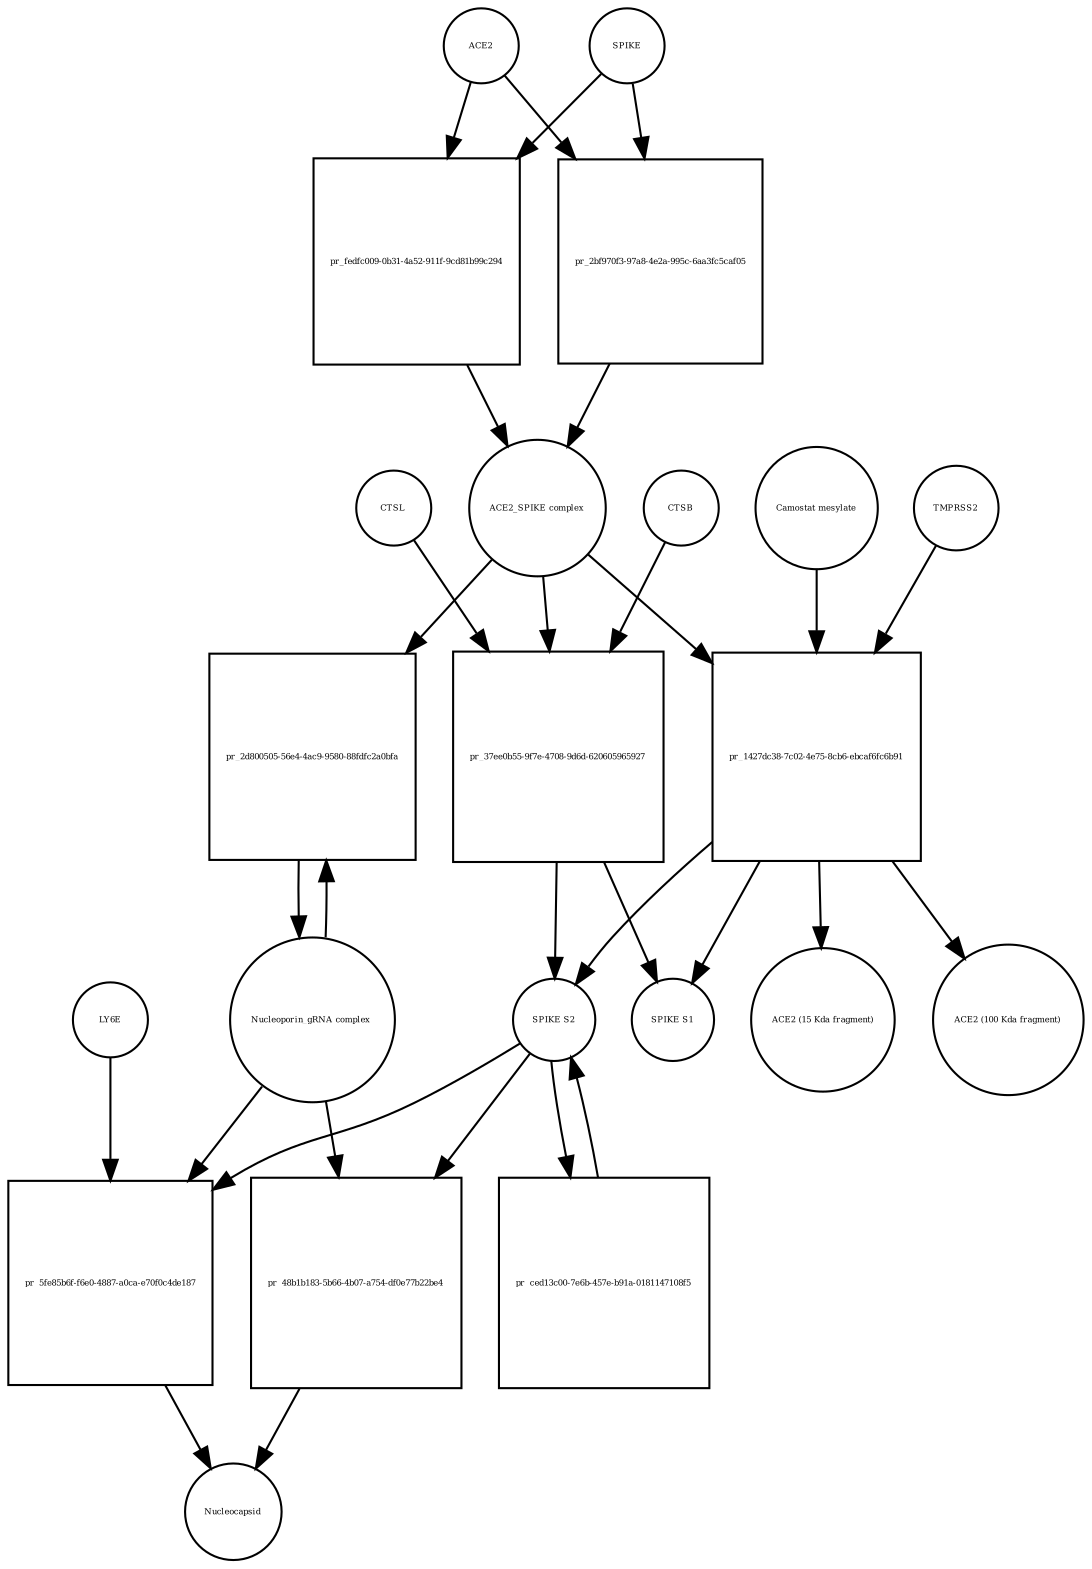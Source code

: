 strict digraph  {
ACE2 [annotation="", bipartite=0, cls=macromolecule, fontsize=4, label=ACE2, shape=circle];
"pr_fedfc009-0b31-4a52-911f-9cd81b99c294" [annotation="", bipartite=1, cls=process, fontsize=4, label="pr_fedfc009-0b31-4a52-911f-9cd81b99c294", shape=square];
"ACE2_SPIKE complex" [annotation="", bipartite=0, cls=complex, fontsize=4, label="ACE2_SPIKE complex", shape=circle];
SPIKE [annotation="", bipartite=0, cls="macromolecule multimer", fontsize=4, label=SPIKE, shape=circle];
"Nucleoporin_gRNA complex " [annotation="", bipartite=0, cls=complex, fontsize=4, label="Nucleoporin_gRNA complex ", shape=circle];
"pr_2d800505-56e4-4ac9-9580-88fdfc2a0bfa" [annotation="", bipartite=1, cls=process, fontsize=4, label="pr_2d800505-56e4-4ac9-9580-88fdfc2a0bfa", shape=square];
"pr_37ee0b55-9f7e-4708-9d6d-620605965927" [annotation="", bipartite=1, cls=process, fontsize=4, label="pr_37ee0b55-9f7e-4708-9d6d-620605965927", shape=square];
"SPIKE S2" [annotation="", bipartite=0, cls=macromolecule, fontsize=4, label="SPIKE S2", shape=circle];
CTSB [annotation="", bipartite=0, cls=macromolecule, fontsize=4, label=CTSB, shape=circle];
CTSL [annotation="", bipartite=0, cls=macromolecule, fontsize=4, label=CTSL, shape=circle];
"SPIKE S1" [annotation="", bipartite=0, cls=macromolecule, fontsize=4, label="SPIKE S1", shape=circle];
"pr_1427dc38-7c02-4e75-8cb6-ebcaf6fc6b91" [annotation="", bipartite=1, cls=process, fontsize=4, label="pr_1427dc38-7c02-4e75-8cb6-ebcaf6fc6b91", shape=square];
TMPRSS2 [annotation="", bipartite=0, cls=macromolecule, fontsize=4, label=TMPRSS2, shape=circle];
"Camostat mesylate" [annotation="urn_miriam_pubchem.compound_2536", bipartite=0, cls="simple chemical", fontsize=4, label="Camostat mesylate", shape=circle];
"ACE2 (15 Kda fragment)" [annotation="", bipartite=0, cls=macromolecule, fontsize=4, label="ACE2 (15 Kda fragment)", shape=circle];
"ACE2 (100 Kda fragment)" [annotation="", bipartite=0, cls=macromolecule, fontsize=4, label="ACE2 (100 Kda fragment)", shape=circle];
"pr_2bf970f3-97a8-4e2a-995c-6aa3fc5caf05" [annotation="", bipartite=1, cls=process, fontsize=4, label="pr_2bf970f3-97a8-4e2a-995c-6aa3fc5caf05", shape=square];
"pr_5fe85b6f-f6e0-4887-a0ca-e70f0c4de187" [annotation="", bipartite=1, cls=process, fontsize=4, label="pr_5fe85b6f-f6e0-4887-a0ca-e70f0c4de187", shape=square];
Nucleocapsid [annotation="", bipartite=0, cls=complex, fontsize=4, label=Nucleocapsid, shape=circle];
LY6E [annotation="", bipartite=0, cls=macromolecule, fontsize=4, label=LY6E, shape=circle];
"pr_ced13c00-7e6b-457e-b91a-0181147108f5" [annotation="", bipartite=1, cls=process, fontsize=4, label="pr_ced13c00-7e6b-457e-b91a-0181147108f5", shape=square];
"pr_48b1b183-5b66-4b07-a754-df0e77b22be4" [annotation="", bipartite=1, cls=process, fontsize=4, label="pr_48b1b183-5b66-4b07-a754-df0e77b22be4", shape=square];
ACE2 -> "pr_fedfc009-0b31-4a52-911f-9cd81b99c294"  [annotation="", interaction_type=consumption];
ACE2 -> "pr_2bf970f3-97a8-4e2a-995c-6aa3fc5caf05"  [annotation="", interaction_type=consumption];
"pr_fedfc009-0b31-4a52-911f-9cd81b99c294" -> "ACE2_SPIKE complex"  [annotation="", interaction_type=production];
"ACE2_SPIKE complex" -> "pr_2d800505-56e4-4ac9-9580-88fdfc2a0bfa"  [annotation="urn_miriam_pubmed_32142651|urn_miriam_pubmed_32094589", interaction_type=stimulation];
"ACE2_SPIKE complex" -> "pr_37ee0b55-9f7e-4708-9d6d-620605965927"  [annotation="", interaction_type=consumption];
"ACE2_SPIKE complex" -> "pr_1427dc38-7c02-4e75-8cb6-ebcaf6fc6b91"  [annotation="", interaction_type=consumption];
SPIKE -> "pr_fedfc009-0b31-4a52-911f-9cd81b99c294"  [annotation="", interaction_type=consumption];
SPIKE -> "pr_2bf970f3-97a8-4e2a-995c-6aa3fc5caf05"  [annotation="", interaction_type=consumption];
"Nucleoporin_gRNA complex " -> "pr_2d800505-56e4-4ac9-9580-88fdfc2a0bfa"  [annotation="", interaction_type=consumption];
"Nucleoporin_gRNA complex " -> "pr_5fe85b6f-f6e0-4887-a0ca-e70f0c4de187"  [annotation="", interaction_type=consumption];
"Nucleoporin_gRNA complex " -> "pr_48b1b183-5b66-4b07-a754-df0e77b22be4"  [annotation="", interaction_type=consumption];
"pr_2d800505-56e4-4ac9-9580-88fdfc2a0bfa" -> "Nucleoporin_gRNA complex "  [annotation="", interaction_type=production];
"pr_37ee0b55-9f7e-4708-9d6d-620605965927" -> "SPIKE S2"  [annotation="", interaction_type=production];
"pr_37ee0b55-9f7e-4708-9d6d-620605965927" -> "SPIKE S1"  [annotation="", interaction_type=production];
"SPIKE S2" -> "pr_5fe85b6f-f6e0-4887-a0ca-e70f0c4de187"  [annotation="urn_miriam_doi_10.1101%2F2020.03.05.979260|urn_miriam_doi_10.1101%2F2020.04.02.021469", interaction_type=stimulation];
"SPIKE S2" -> "pr_ced13c00-7e6b-457e-b91a-0181147108f5"  [annotation="", interaction_type=consumption];
"SPIKE S2" -> "pr_48b1b183-5b66-4b07-a754-df0e77b22be4"  [annotation="", interaction_type=stimulation];
CTSB -> "pr_37ee0b55-9f7e-4708-9d6d-620605965927"  [annotation=urn_miriam_pubmed_32142651, interaction_type=catalysis];
CTSL -> "pr_37ee0b55-9f7e-4708-9d6d-620605965927"  [annotation=urn_miriam_pubmed_32142651, interaction_type=catalysis];
"pr_1427dc38-7c02-4e75-8cb6-ebcaf6fc6b91" -> "SPIKE S2"  [annotation="", interaction_type=production];
"pr_1427dc38-7c02-4e75-8cb6-ebcaf6fc6b91" -> "SPIKE S1"  [annotation="", interaction_type=production];
"pr_1427dc38-7c02-4e75-8cb6-ebcaf6fc6b91" -> "ACE2 (15 Kda fragment)"  [annotation="", interaction_type=production];
"pr_1427dc38-7c02-4e75-8cb6-ebcaf6fc6b91" -> "ACE2 (100 Kda fragment)"  [annotation="", interaction_type=production];
TMPRSS2 -> "pr_1427dc38-7c02-4e75-8cb6-ebcaf6fc6b91"  [annotation="urn_miriam_pubmed_32142651|urn_miriam_pubmed_32094589|urn_miriam_pubmed_24227843", interaction_type=catalysis];
"Camostat mesylate" -> "pr_1427dc38-7c02-4e75-8cb6-ebcaf6fc6b91"  [annotation="urn_miriam_pubmed_32142651|urn_miriam_pubmed_32094589|urn_miriam_pubmed_24227843", interaction_type=inhibition];
"pr_2bf970f3-97a8-4e2a-995c-6aa3fc5caf05" -> "ACE2_SPIKE complex"  [annotation="", interaction_type=production];
"pr_5fe85b6f-f6e0-4887-a0ca-e70f0c4de187" -> Nucleocapsid  [annotation="", interaction_type=production];
LY6E -> "pr_5fe85b6f-f6e0-4887-a0ca-e70f0c4de187"  [annotation="urn_miriam_doi_10.1101%2F2020.03.05.979260|urn_miriam_doi_10.1101%2F2020.04.02.021469", interaction_type=inhibition];
"pr_ced13c00-7e6b-457e-b91a-0181147108f5" -> "SPIKE S2"  [annotation="", interaction_type=production];
"pr_48b1b183-5b66-4b07-a754-df0e77b22be4" -> Nucleocapsid  [annotation="", interaction_type=production];
}
